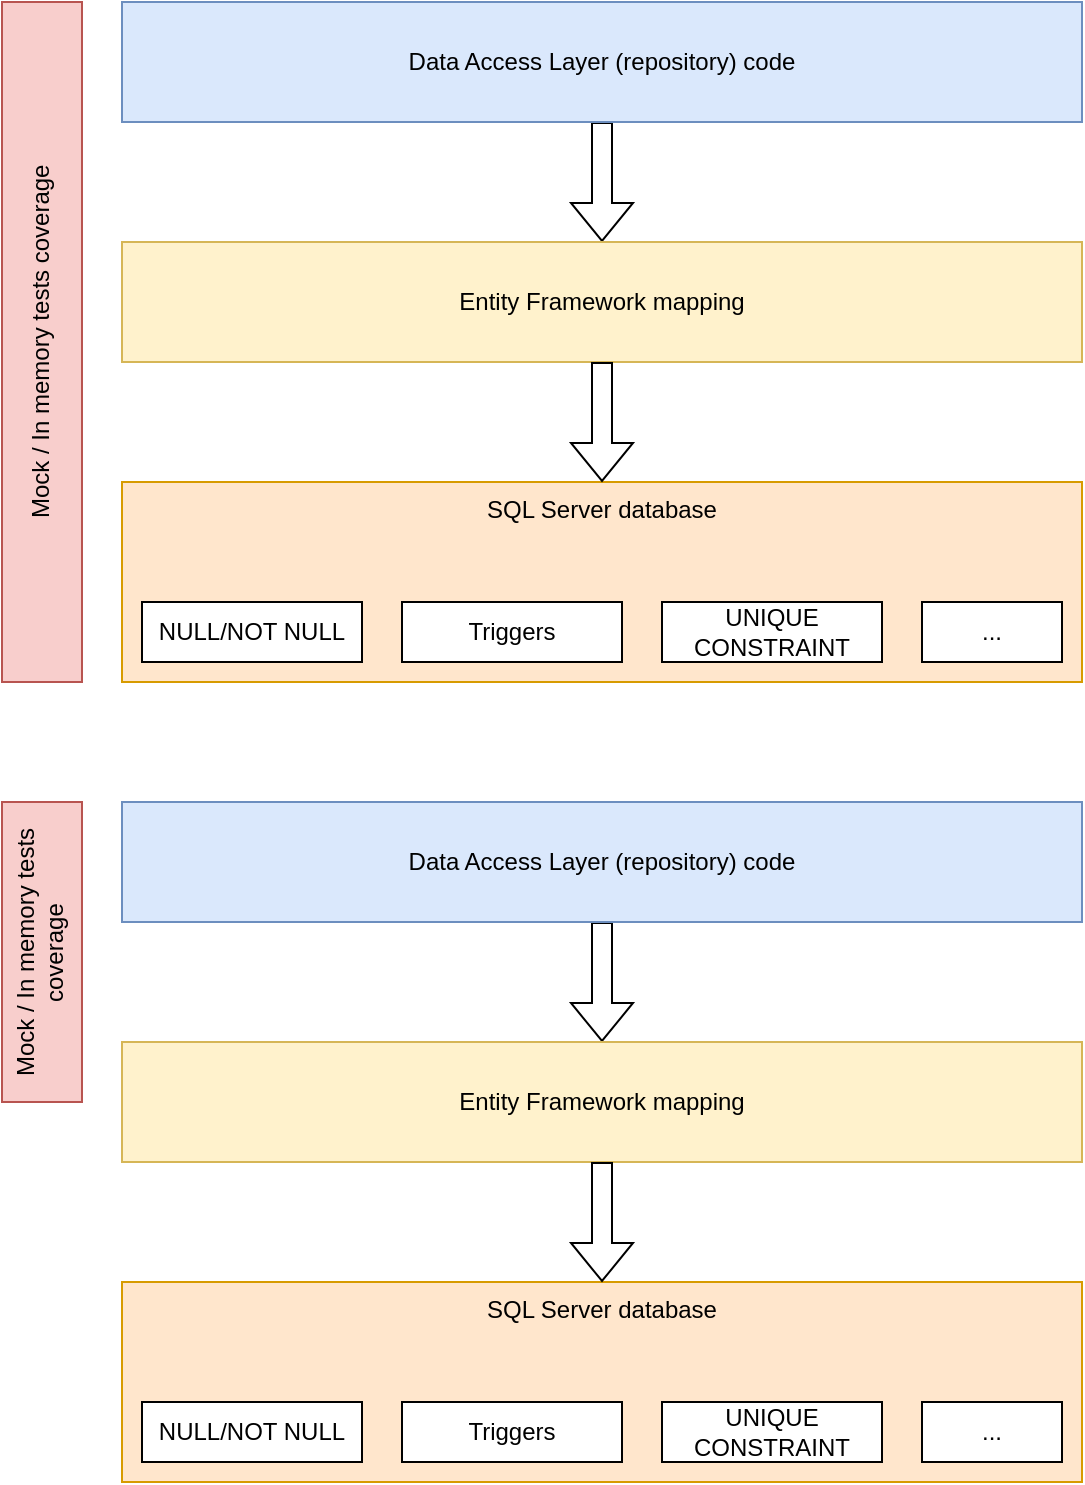 <mxfile version="24.4.13" type="device">
  <diagram name="Page-1" id="QPbXzzLTBWISDKUypI0Z">
    <mxGraphModel dx="1728" dy="915" grid="1" gridSize="10" guides="1" tooltips="1" connect="1" arrows="1" fold="1" page="1" pageScale="1" pageWidth="827" pageHeight="1169" math="0" shadow="0">
      <root>
        <mxCell id="0" />
        <mxCell id="1" parent="0" />
        <mxCell id="fzyzF6r53QvBfYvWiB2a-10" style="edgeStyle=orthogonalEdgeStyle;rounded=0;orthogonalLoop=1;jettySize=auto;html=1;shape=flexArrow;strokeWidth=1;" edge="1" parent="1" source="fzyzF6r53QvBfYvWiB2a-1" target="fzyzF6r53QvBfYvWiB2a-2">
          <mxGeometry relative="1" as="geometry" />
        </mxCell>
        <mxCell id="fzyzF6r53QvBfYvWiB2a-1" value="Data Access Layer (repository) code" style="rounded=0;whiteSpace=wrap;html=1;fillColor=#dae8fc;strokeColor=#6c8ebf;" vertex="1" parent="1">
          <mxGeometry x="240" y="500" width="480" height="60" as="geometry" />
        </mxCell>
        <mxCell id="fzyzF6r53QvBfYvWiB2a-2" value="Entity Framework mapping" style="rounded=0;whiteSpace=wrap;html=1;fillColor=#fff2cc;strokeColor=#d6b656;" vertex="1" parent="1">
          <mxGeometry x="240" y="620" width="480" height="60" as="geometry" />
        </mxCell>
        <mxCell id="fzyzF6r53QvBfYvWiB2a-3" value="SQL Server database" style="rounded=0;whiteSpace=wrap;html=1;verticalAlign=top;fillColor=#ffe6cc;strokeColor=#d79b00;" vertex="1" parent="1">
          <mxGeometry x="240" y="740" width="480" height="100" as="geometry" />
        </mxCell>
        <mxCell id="fzyzF6r53QvBfYvWiB2a-4" value="NULL/NOT NULL" style="rounded=0;whiteSpace=wrap;html=1;" vertex="1" parent="1">
          <mxGeometry x="250" y="800" width="110" height="30" as="geometry" />
        </mxCell>
        <mxCell id="fzyzF6r53QvBfYvWiB2a-5" value="Triggers" style="rounded=0;whiteSpace=wrap;html=1;" vertex="1" parent="1">
          <mxGeometry x="380" y="800" width="110" height="30" as="geometry" />
        </mxCell>
        <mxCell id="fzyzF6r53QvBfYvWiB2a-6" value="UNIQUE CONSTRAINT" style="rounded=0;whiteSpace=wrap;html=1;" vertex="1" parent="1">
          <mxGeometry x="510" y="800" width="110" height="30" as="geometry" />
        </mxCell>
        <mxCell id="fzyzF6r53QvBfYvWiB2a-7" value="..." style="rounded=0;whiteSpace=wrap;html=1;" vertex="1" parent="1">
          <mxGeometry x="640" y="800" width="70" height="30" as="geometry" />
        </mxCell>
        <mxCell id="fzyzF6r53QvBfYvWiB2a-8" value="Mock / In memory tests coverage" style="rounded=0;whiteSpace=wrap;html=1;textDirection=vertical-rl;rotation=-180;fillColor=#f8cecc;strokeColor=#b85450;" vertex="1" parent="1">
          <mxGeometry x="180" y="500" width="40" height="150" as="geometry" />
        </mxCell>
        <mxCell id="fzyzF6r53QvBfYvWiB2a-12" style="edgeStyle=orthogonalEdgeStyle;rounded=0;orthogonalLoop=1;jettySize=auto;html=1;exitX=0.5;exitY=1;exitDx=0;exitDy=0;entryX=0.5;entryY=0;entryDx=0;entryDy=0;shape=flexArrow;strokeWidth=1;" edge="1" parent="1" source="fzyzF6r53QvBfYvWiB2a-2" target="fzyzF6r53QvBfYvWiB2a-3">
          <mxGeometry relative="1" as="geometry">
            <mxPoint x="480" y="720" as="targetPoint" />
          </mxGeometry>
        </mxCell>
        <mxCell id="fzyzF6r53QvBfYvWiB2a-13" style="edgeStyle=orthogonalEdgeStyle;rounded=0;orthogonalLoop=1;jettySize=auto;html=1;shape=flexArrow;strokeWidth=1;" edge="1" parent="1" source="fzyzF6r53QvBfYvWiB2a-14" target="fzyzF6r53QvBfYvWiB2a-15">
          <mxGeometry relative="1" as="geometry" />
        </mxCell>
        <mxCell id="fzyzF6r53QvBfYvWiB2a-14" value="Data Access Layer (repository) code" style="rounded=0;whiteSpace=wrap;html=1;fillColor=#dae8fc;strokeColor=#6c8ebf;" vertex="1" parent="1">
          <mxGeometry x="240" y="100" width="480" height="60" as="geometry" />
        </mxCell>
        <mxCell id="fzyzF6r53QvBfYvWiB2a-15" value="Entity Framework mapping" style="rounded=0;whiteSpace=wrap;html=1;fillColor=#fff2cc;strokeColor=#d6b656;" vertex="1" parent="1">
          <mxGeometry x="240" y="220" width="480" height="60" as="geometry" />
        </mxCell>
        <mxCell id="fzyzF6r53QvBfYvWiB2a-16" value="SQL Server database" style="rounded=0;whiteSpace=wrap;html=1;verticalAlign=top;fillColor=#ffe6cc;strokeColor=#d79b00;" vertex="1" parent="1">
          <mxGeometry x="240" y="340" width="480" height="100" as="geometry" />
        </mxCell>
        <mxCell id="fzyzF6r53QvBfYvWiB2a-17" value="NULL/NOT NULL" style="rounded=0;whiteSpace=wrap;html=1;" vertex="1" parent="1">
          <mxGeometry x="250" y="400" width="110" height="30" as="geometry" />
        </mxCell>
        <mxCell id="fzyzF6r53QvBfYvWiB2a-18" value="Triggers" style="rounded=0;whiteSpace=wrap;html=1;" vertex="1" parent="1">
          <mxGeometry x="380" y="400" width="110" height="30" as="geometry" />
        </mxCell>
        <mxCell id="fzyzF6r53QvBfYvWiB2a-19" value="UNIQUE CONSTRAINT" style="rounded=0;whiteSpace=wrap;html=1;" vertex="1" parent="1">
          <mxGeometry x="510" y="400" width="110" height="30" as="geometry" />
        </mxCell>
        <mxCell id="fzyzF6r53QvBfYvWiB2a-20" value="..." style="rounded=0;whiteSpace=wrap;html=1;" vertex="1" parent="1">
          <mxGeometry x="640" y="400" width="70" height="30" as="geometry" />
        </mxCell>
        <mxCell id="fzyzF6r53QvBfYvWiB2a-21" value="Mock / In memory tests coverage" style="rounded=0;whiteSpace=wrap;html=1;textDirection=vertical-rl;rotation=-180;fillColor=#f8cecc;strokeColor=#b85450;" vertex="1" parent="1">
          <mxGeometry x="180" y="100" width="40" height="340" as="geometry" />
        </mxCell>
        <mxCell id="fzyzF6r53QvBfYvWiB2a-22" style="edgeStyle=orthogonalEdgeStyle;rounded=0;orthogonalLoop=1;jettySize=auto;html=1;exitX=0.5;exitY=1;exitDx=0;exitDy=0;entryX=0.5;entryY=0;entryDx=0;entryDy=0;shape=flexArrow;strokeWidth=1;" edge="1" parent="1" source="fzyzF6r53QvBfYvWiB2a-15" target="fzyzF6r53QvBfYvWiB2a-16">
          <mxGeometry relative="1" as="geometry">
            <mxPoint x="480" y="320" as="targetPoint" />
          </mxGeometry>
        </mxCell>
      </root>
    </mxGraphModel>
  </diagram>
</mxfile>
